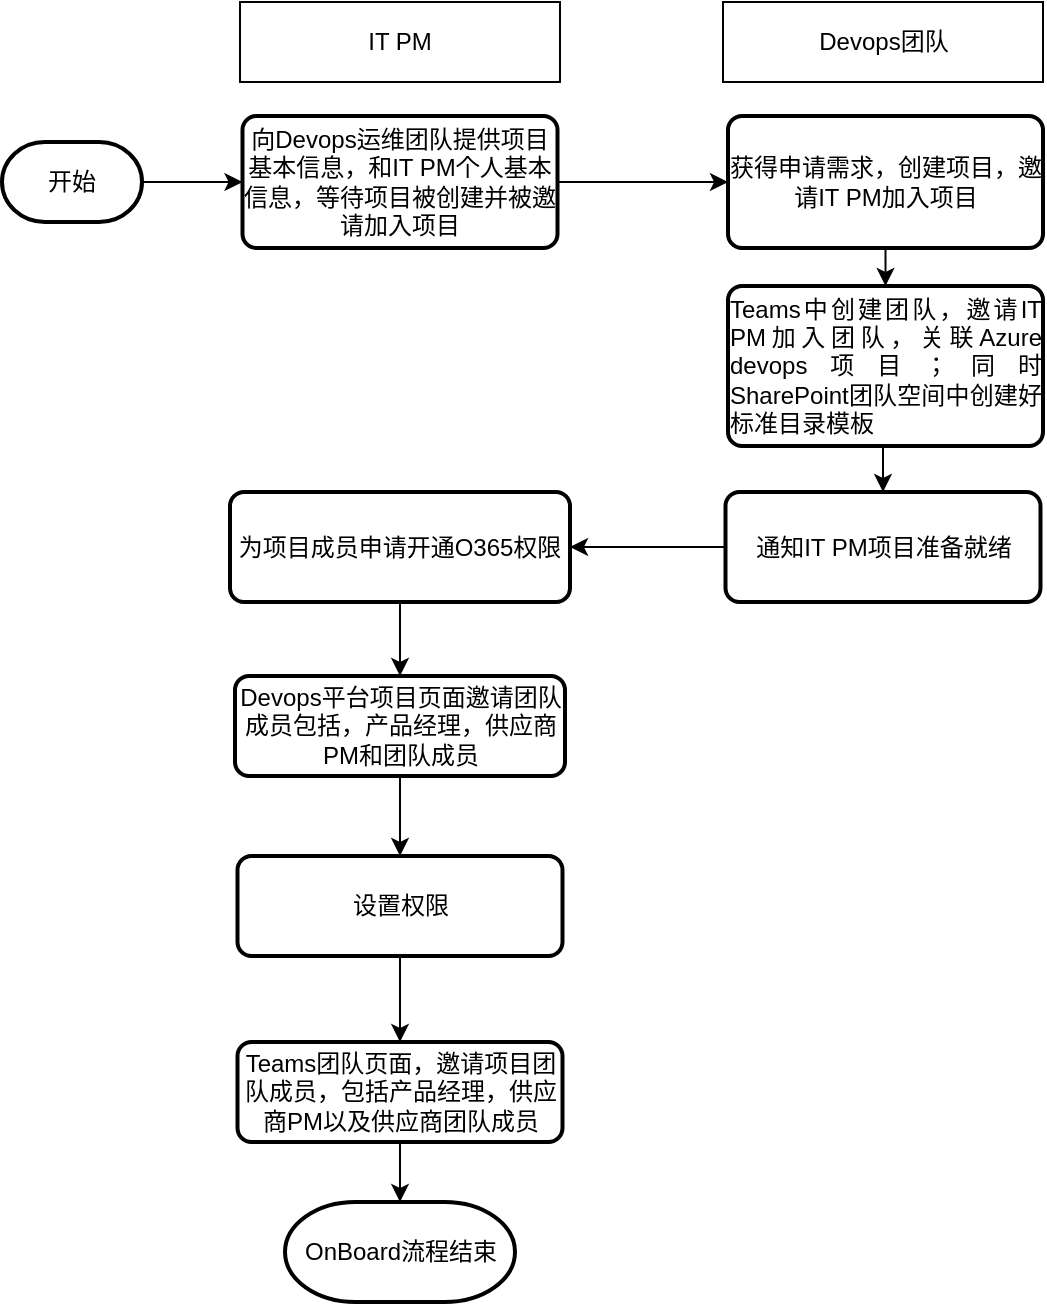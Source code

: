 <mxfile version="15.1.2" type="github">
  <diagram id="bvC-iWiw-zPFArvYQ_TB" name="Page-1">
    <mxGraphModel dx="1278" dy="1748" grid="1" gridSize="10" guides="1" tooltips="1" connect="1" arrows="1" fold="1" page="1" pageScale="1" pageWidth="827" pageHeight="1169" math="0" shadow="0">
      <root>
        <mxCell id="0" />
        <mxCell id="1" parent="0" />
        <mxCell id="5iqYb25xgS31BvV8d8LG-1" style="edgeStyle=orthogonalEdgeStyle;rounded=0;orthogonalLoop=1;jettySize=auto;html=1;exitX=1;exitY=0.5;exitDx=0;exitDy=0;exitPerimeter=0;" edge="1" parent="1" source="5iqYb25xgS31BvV8d8LG-2" target="5iqYb25xgS31BvV8d8LG-17">
          <mxGeometry relative="1" as="geometry" />
        </mxCell>
        <mxCell id="5iqYb25xgS31BvV8d8LG-2" value="开始" style="strokeWidth=2;html=1;shape=mxgraph.flowchart.terminator;whiteSpace=wrap;" vertex="1" parent="1">
          <mxGeometry x="161" y="-10" width="70" height="40" as="geometry" />
        </mxCell>
        <mxCell id="5iqYb25xgS31BvV8d8LG-33" style="edgeStyle=orthogonalEdgeStyle;rounded=0;orthogonalLoop=1;jettySize=auto;html=1;exitX=0.5;exitY=1;exitDx=0;exitDy=0;entryX=0.5;entryY=0;entryDx=0;entryDy=0;" edge="1" parent="1" source="5iqYb25xgS31BvV8d8LG-4" target="5iqYb25xgS31BvV8d8LG-31">
          <mxGeometry relative="1" as="geometry" />
        </mxCell>
        <mxCell id="5iqYb25xgS31BvV8d8LG-4" value="设置权限" style="rounded=1;whiteSpace=wrap;html=1;absoluteArcSize=1;arcSize=14;strokeWidth=2;" vertex="1" parent="1">
          <mxGeometry x="278.75" y="347" width="162.5" height="50" as="geometry" />
        </mxCell>
        <mxCell id="5iqYb25xgS31BvV8d8LG-7" value="IT PM" style="rounded=0;whiteSpace=wrap;html=1;" vertex="1" parent="1">
          <mxGeometry x="280" y="-80" width="160" height="40" as="geometry" />
        </mxCell>
        <mxCell id="5iqYb25xgS31BvV8d8LG-8" value="Devops团队" style="rounded=0;whiteSpace=wrap;html=1;" vertex="1" parent="1">
          <mxGeometry x="521.5" y="-80" width="160" height="40" as="geometry" />
        </mxCell>
        <mxCell id="5iqYb25xgS31BvV8d8LG-30" style="edgeStyle=orthogonalEdgeStyle;rounded=0;orthogonalLoop=1;jettySize=auto;html=1;exitX=0.5;exitY=1;exitDx=0;exitDy=0;entryX=0.5;entryY=0;entryDx=0;entryDy=0;" edge="1" parent="1" source="5iqYb25xgS31BvV8d8LG-10" target="5iqYb25xgS31BvV8d8LG-4">
          <mxGeometry relative="1" as="geometry" />
        </mxCell>
        <mxCell id="5iqYb25xgS31BvV8d8LG-10" value="Devops平台项目页面邀请团队成员包括，产品经理，供应商PM和团队成员" style="rounded=1;whiteSpace=wrap;html=1;absoluteArcSize=1;arcSize=14;strokeWidth=2;" vertex="1" parent="1">
          <mxGeometry x="277.5" y="257" width="165" height="50" as="geometry" />
        </mxCell>
        <mxCell id="5iqYb25xgS31BvV8d8LG-29" style="edgeStyle=orthogonalEdgeStyle;rounded=0;orthogonalLoop=1;jettySize=auto;html=1;exitX=0.5;exitY=1;exitDx=0;exitDy=0;entryX=0.5;entryY=0;entryDx=0;entryDy=0;" edge="1" parent="1" source="5iqYb25xgS31BvV8d8LG-13" target="5iqYb25xgS31BvV8d8LG-10">
          <mxGeometry relative="1" as="geometry" />
        </mxCell>
        <mxCell id="5iqYb25xgS31BvV8d8LG-13" value="&lt;div style=&quot;text-align: justify&quot;&gt;&lt;span&gt;为项目成员申请开通O365权限&lt;/span&gt;&lt;/div&gt;" style="rounded=1;whiteSpace=wrap;html=1;absoluteArcSize=1;arcSize=14;strokeWidth=2;" vertex="1" parent="1">
          <mxGeometry x="275" y="165" width="170" height="55" as="geometry" />
        </mxCell>
        <mxCell id="5iqYb25xgS31BvV8d8LG-19" style="edgeStyle=orthogonalEdgeStyle;rounded=0;orthogonalLoop=1;jettySize=auto;html=1;exitX=1;exitY=0.5;exitDx=0;exitDy=0;entryX=0;entryY=0.5;entryDx=0;entryDy=0;" edge="1" parent="1" source="5iqYb25xgS31BvV8d8LG-17" target="5iqYb25xgS31BvV8d8LG-18">
          <mxGeometry relative="1" as="geometry" />
        </mxCell>
        <mxCell id="5iqYb25xgS31BvV8d8LG-17" value="向Devops运维团队提供项目基本信息，和IT PM个人基本信息，等待项目被创建并被邀请加入项目" style="rounded=1;whiteSpace=wrap;html=1;absoluteArcSize=1;arcSize=14;strokeWidth=2;" vertex="1" parent="1">
          <mxGeometry x="281.25" y="-23" width="157.5" height="66" as="geometry" />
        </mxCell>
        <mxCell id="5iqYb25xgS31BvV8d8LG-23" style="edgeStyle=orthogonalEdgeStyle;rounded=0;orthogonalLoop=1;jettySize=auto;html=1;exitX=0.5;exitY=1;exitDx=0;exitDy=0;entryX=0.5;entryY=0;entryDx=0;entryDy=0;" edge="1" parent="1" source="5iqYb25xgS31BvV8d8LG-18" target="5iqYb25xgS31BvV8d8LG-20">
          <mxGeometry relative="1" as="geometry" />
        </mxCell>
        <mxCell id="5iqYb25xgS31BvV8d8LG-18" value="获得申请需求，创建项目，邀请IT PM加入项目" style="rounded=1;whiteSpace=wrap;html=1;absoluteArcSize=1;arcSize=14;strokeWidth=2;" vertex="1" parent="1">
          <mxGeometry x="524" y="-23" width="157.5" height="66" as="geometry" />
        </mxCell>
        <mxCell id="5iqYb25xgS31BvV8d8LG-24" style="edgeStyle=orthogonalEdgeStyle;rounded=0;orthogonalLoop=1;jettySize=auto;html=1;exitX=0.5;exitY=1;exitDx=0;exitDy=0;entryX=0.5;entryY=0;entryDx=0;entryDy=0;" edge="1" parent="1" source="5iqYb25xgS31BvV8d8LG-20" target="5iqYb25xgS31BvV8d8LG-21">
          <mxGeometry relative="1" as="geometry" />
        </mxCell>
        <mxCell id="5iqYb25xgS31BvV8d8LG-20" value="&lt;div style=&quot;text-align: justify&quot;&gt;&lt;span&gt;Teams中创建团队，邀请IT PM加入团队，关联Azure devops项目；同时SharePoint团队空间中创建好标准目录模板&lt;/span&gt;&lt;/div&gt;" style="rounded=1;whiteSpace=wrap;html=1;absoluteArcSize=1;arcSize=14;strokeWidth=2;" vertex="1" parent="1">
          <mxGeometry x="524" y="62" width="157.5" height="80" as="geometry" />
        </mxCell>
        <mxCell id="5iqYb25xgS31BvV8d8LG-27" style="edgeStyle=orthogonalEdgeStyle;rounded=0;orthogonalLoop=1;jettySize=auto;html=1;exitX=0;exitY=0.5;exitDx=0;exitDy=0;entryX=1;entryY=0.5;entryDx=0;entryDy=0;" edge="1" parent="1" source="5iqYb25xgS31BvV8d8LG-21" target="5iqYb25xgS31BvV8d8LG-13">
          <mxGeometry relative="1" as="geometry" />
        </mxCell>
        <mxCell id="5iqYb25xgS31BvV8d8LG-21" value="&lt;div style=&quot;text-align: justify&quot;&gt;通知IT PM项目准备就绪&lt;/div&gt;" style="rounded=1;whiteSpace=wrap;html=1;absoluteArcSize=1;arcSize=14;strokeWidth=2;" vertex="1" parent="1">
          <mxGeometry x="522.75" y="165" width="157.5" height="55" as="geometry" />
        </mxCell>
        <mxCell id="5iqYb25xgS31BvV8d8LG-35" style="edgeStyle=orthogonalEdgeStyle;rounded=0;orthogonalLoop=1;jettySize=auto;html=1;exitX=0.5;exitY=1;exitDx=0;exitDy=0;entryX=0.5;entryY=0;entryDx=0;entryDy=0;entryPerimeter=0;" edge="1" parent="1" source="5iqYb25xgS31BvV8d8LG-31" target="5iqYb25xgS31BvV8d8LG-34">
          <mxGeometry relative="1" as="geometry" />
        </mxCell>
        <mxCell id="5iqYb25xgS31BvV8d8LG-31" value="Teams团队页面，邀请项目团队成员，包括产品经理，供应商PM以及供应商团队成员" style="rounded=1;whiteSpace=wrap;html=1;absoluteArcSize=1;arcSize=14;strokeWidth=2;" vertex="1" parent="1">
          <mxGeometry x="278.75" y="440" width="162.5" height="50" as="geometry" />
        </mxCell>
        <mxCell id="5iqYb25xgS31BvV8d8LG-34" value="OnBoard流程结束" style="strokeWidth=2;html=1;shape=mxgraph.flowchart.terminator;whiteSpace=wrap;" vertex="1" parent="1">
          <mxGeometry x="302.5" y="520" width="115" height="50" as="geometry" />
        </mxCell>
      </root>
    </mxGraphModel>
  </diagram>
</mxfile>

